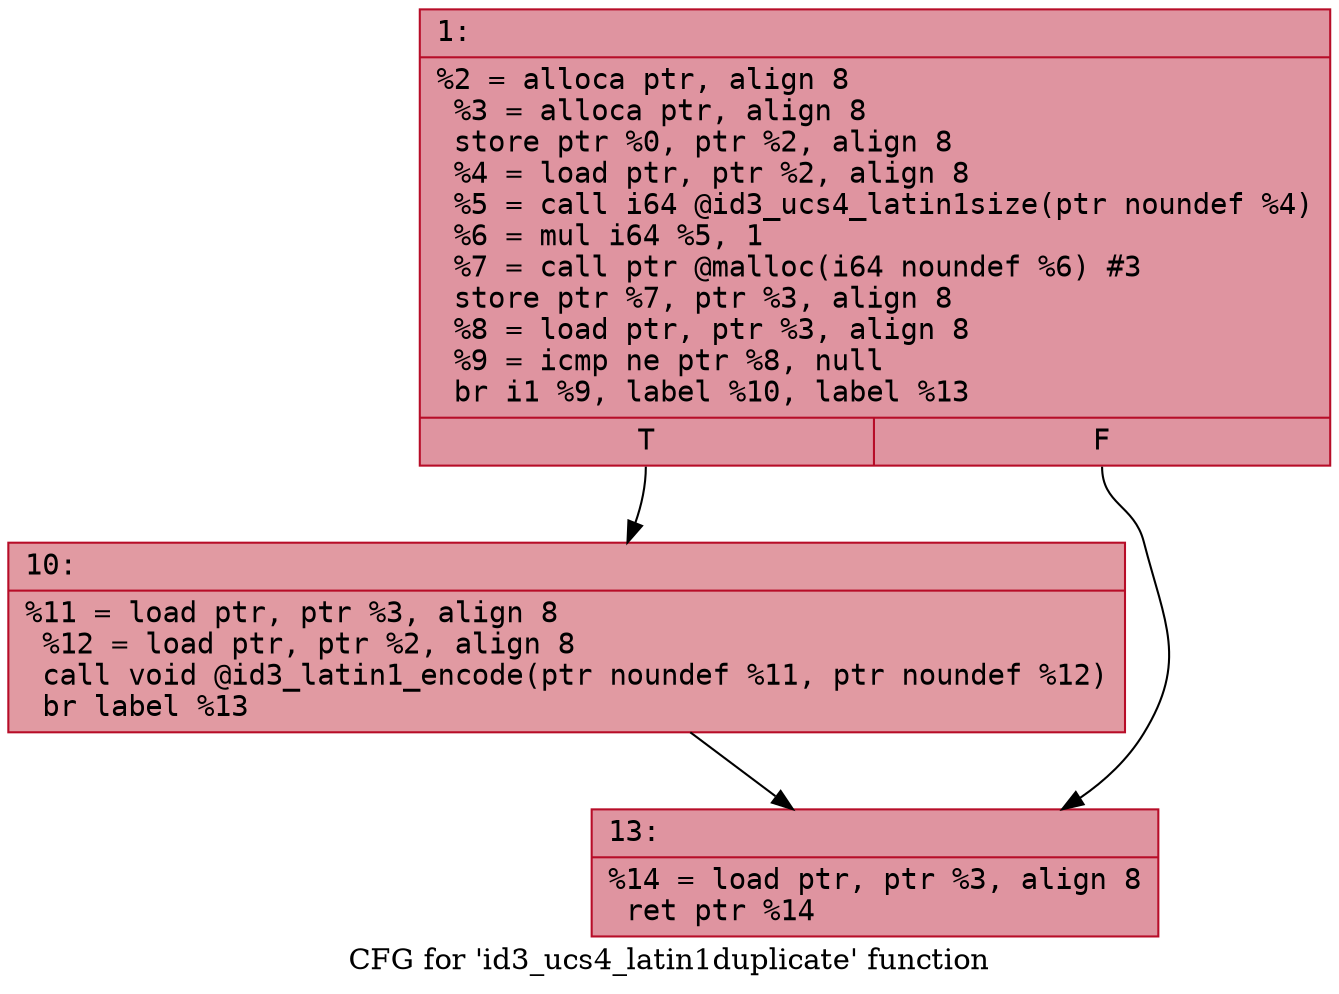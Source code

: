 digraph "CFG for 'id3_ucs4_latin1duplicate' function" {
	label="CFG for 'id3_ucs4_latin1duplicate' function";

	Node0x600002fd0d20 [shape=record,color="#b70d28ff", style=filled, fillcolor="#b70d2870" fontname="Courier",label="{1:\l|  %2 = alloca ptr, align 8\l  %3 = alloca ptr, align 8\l  store ptr %0, ptr %2, align 8\l  %4 = load ptr, ptr %2, align 8\l  %5 = call i64 @id3_ucs4_latin1size(ptr noundef %4)\l  %6 = mul i64 %5, 1\l  %7 = call ptr @malloc(i64 noundef %6) #3\l  store ptr %7, ptr %3, align 8\l  %8 = load ptr, ptr %3, align 8\l  %9 = icmp ne ptr %8, null\l  br i1 %9, label %10, label %13\l|{<s0>T|<s1>F}}"];
	Node0x600002fd0d20:s0 -> Node0x600002fd0d70[tooltip="1 -> 10\nProbability 62.50%" ];
	Node0x600002fd0d20:s1 -> Node0x600002fd0dc0[tooltip="1 -> 13\nProbability 37.50%" ];
	Node0x600002fd0d70 [shape=record,color="#b70d28ff", style=filled, fillcolor="#bb1b2c70" fontname="Courier",label="{10:\l|  %11 = load ptr, ptr %3, align 8\l  %12 = load ptr, ptr %2, align 8\l  call void @id3_latin1_encode(ptr noundef %11, ptr noundef %12)\l  br label %13\l}"];
	Node0x600002fd0d70 -> Node0x600002fd0dc0[tooltip="10 -> 13\nProbability 100.00%" ];
	Node0x600002fd0dc0 [shape=record,color="#b70d28ff", style=filled, fillcolor="#b70d2870" fontname="Courier",label="{13:\l|  %14 = load ptr, ptr %3, align 8\l  ret ptr %14\l}"];
}
